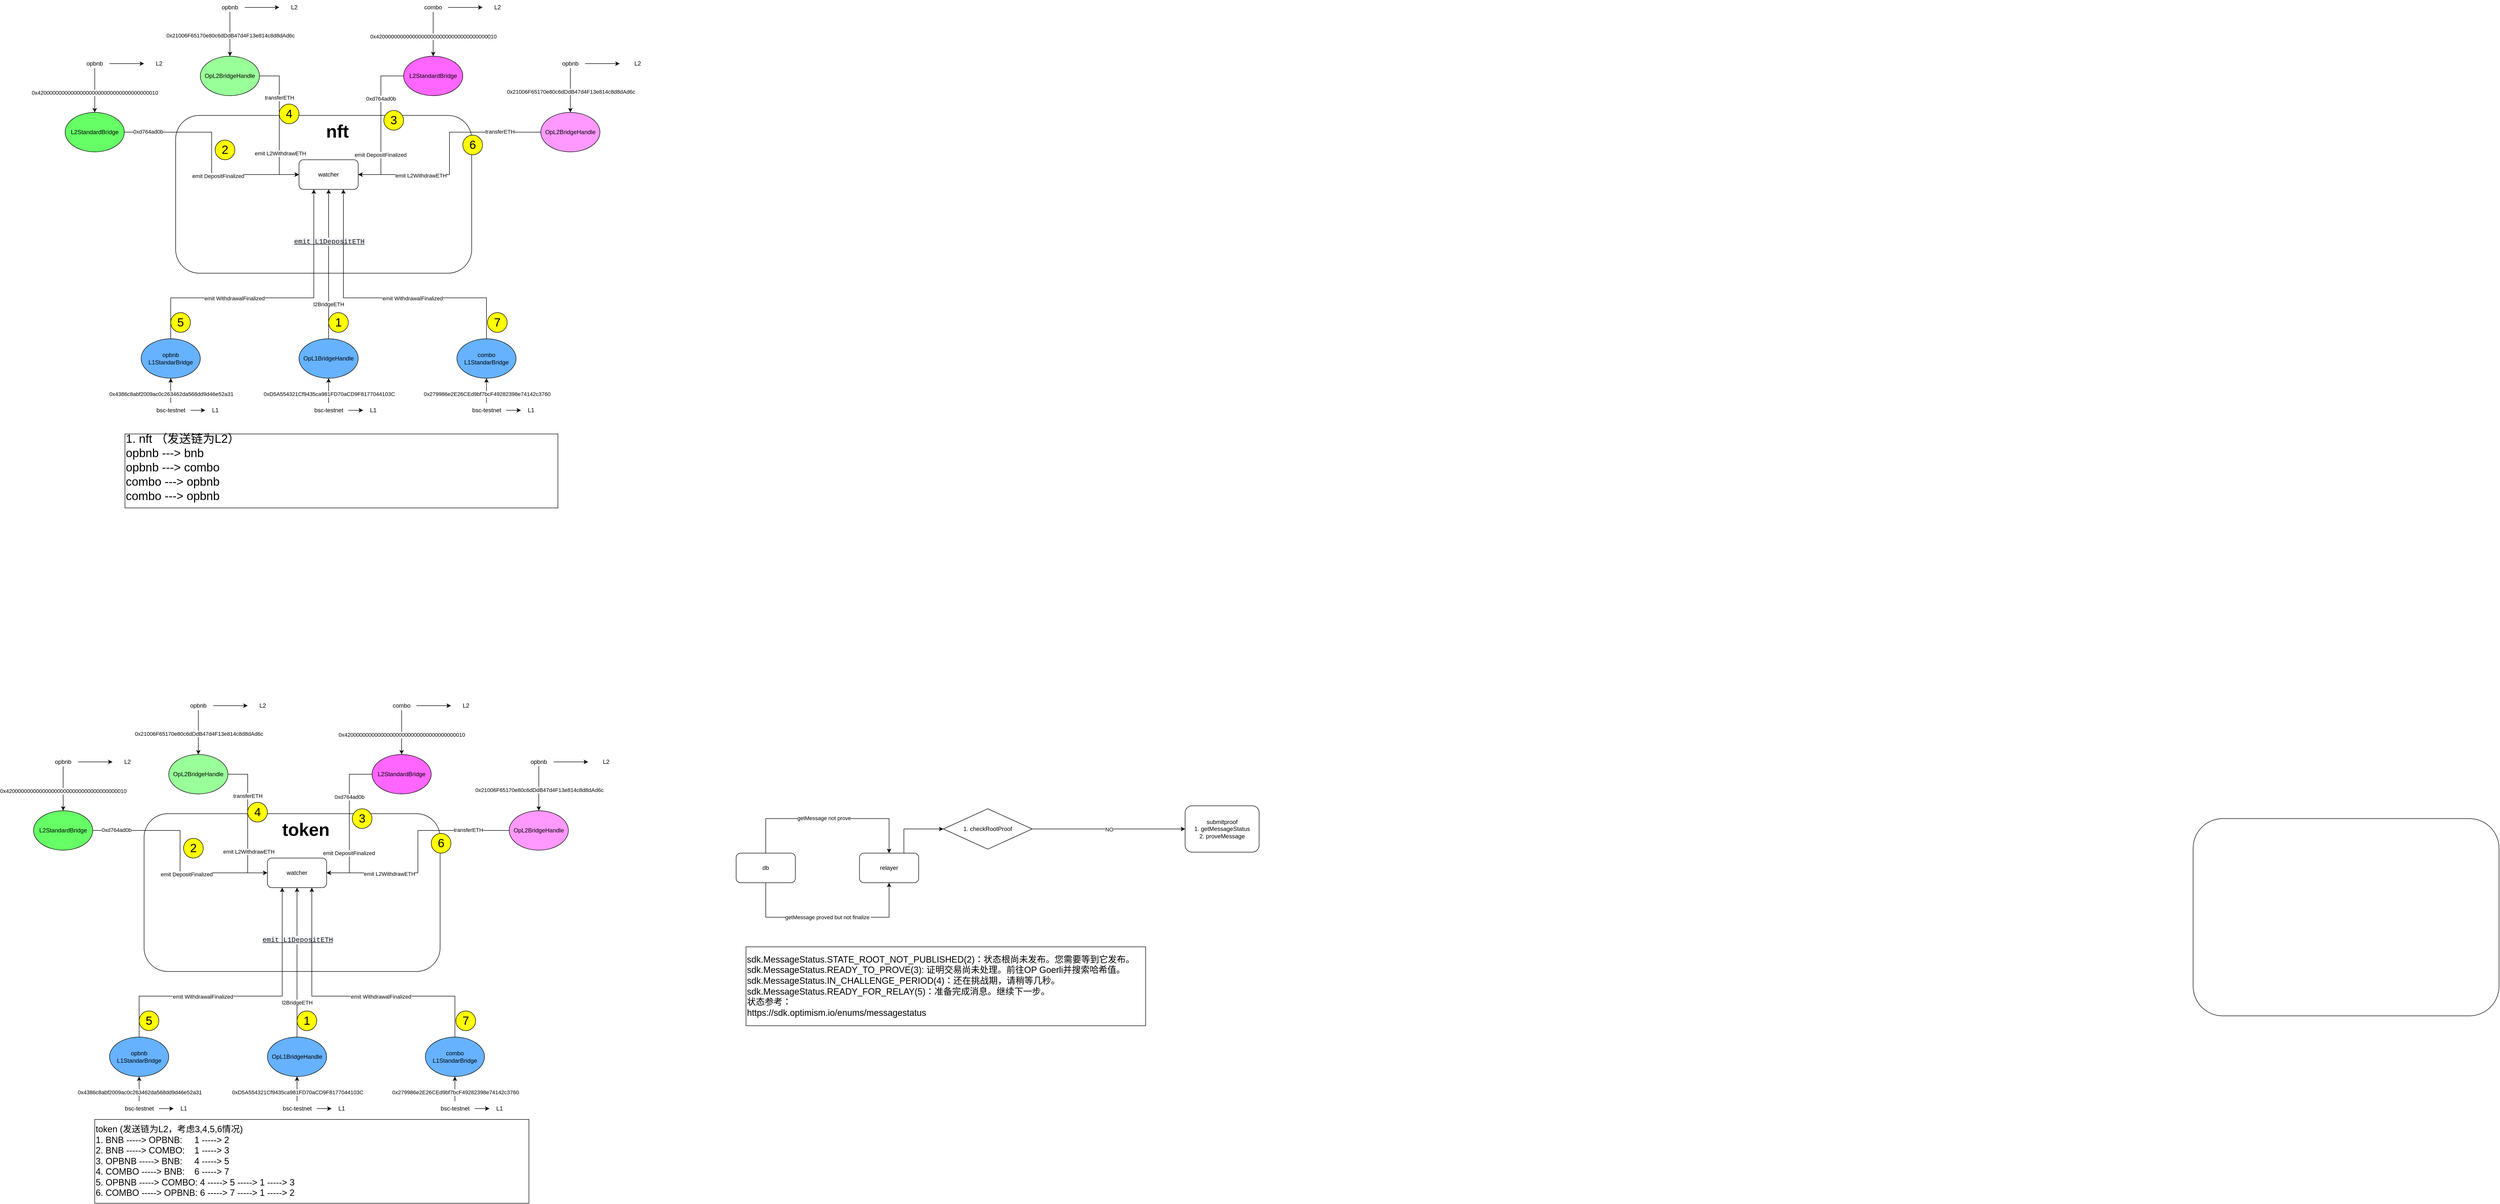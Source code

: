 <mxfile version="21.6.5" type="github">
  <diagram name="第 1 页" id="f3eELwjGRMlKZKbWPv26">
    <mxGraphModel dx="2646" dy="3292" grid="1" gridSize="10" guides="1" tooltips="1" connect="1" arrows="1" fold="1" page="1" pageScale="1" pageWidth="827" pageHeight="1169" math="0" shadow="0">
      <root>
        <mxCell id="0" />
        <mxCell id="1" parent="0" />
        <mxCell id="pk-ojsBTlAtSfRIy_kHM-14" value="" style="rounded=1;whiteSpace=wrap;html=1;" parent="1" vertex="1">
          <mxGeometry x="90" y="160" width="600" height="320" as="geometry" />
        </mxCell>
        <mxCell id="OqEn6Bp5OOVwul3_3c2a-1" value="" style="rounded=1;whiteSpace=wrap;html=1;" parent="1" vertex="1">
          <mxGeometry x="4243" y="170" width="620" height="400" as="geometry" />
        </mxCell>
        <mxCell id="OqEn6Bp5OOVwul3_3c2a-2" value="&lt;b&gt;&lt;font style=&quot;font-size: 36px;&quot;&gt;token&lt;/font&gt;&lt;/b&gt;" style="text;strokeColor=none;align=center;fillColor=none;html=1;verticalAlign=middle;whiteSpace=wrap;rounded=0;" parent="1" vertex="1">
          <mxGeometry x="350" y="177" width="136" height="30" as="geometry" />
        </mxCell>
        <mxCell id="zGB-KyBMR6gN5TqXfp-W-48" style="edgeStyle=orthogonalEdgeStyle;rounded=0;orthogonalLoop=1;jettySize=auto;html=1;exitX=1;exitY=0.5;exitDx=0;exitDy=0;entryX=0;entryY=0.5;entryDx=0;entryDy=0;" parent="1" source="zGB-KyBMR6gN5TqXfp-W-41" target="OqEn6Bp5OOVwul3_3c2a-4" edge="1">
          <mxGeometry relative="1" as="geometry" />
        </mxCell>
        <mxCell id="zGB-KyBMR6gN5TqXfp-W-49" value="0xd764ad0b" style="edgeLabel;html=1;align=center;verticalAlign=middle;resizable=0;points=[];" parent="zGB-KyBMR6gN5TqXfp-W-48" vertex="1" connectable="0">
          <mxGeometry x="-0.783" y="1" relative="1" as="geometry">
            <mxPoint as="offset" />
          </mxGeometry>
        </mxCell>
        <mxCell id="zGB-KyBMR6gN5TqXfp-W-50" value="emit DepositFinalized" style="edgeLabel;html=1;align=center;verticalAlign=middle;resizable=0;points=[];" parent="zGB-KyBMR6gN5TqXfp-W-48" vertex="1" connectable="0">
          <mxGeometry x="0.254" y="-3" relative="1" as="geometry">
            <mxPoint as="offset" />
          </mxGeometry>
        </mxCell>
        <mxCell id="OqEn6Bp5OOVwul3_3c2a-4" value="watcher" style="rounded=1;whiteSpace=wrap;html=1;" parent="1" vertex="1">
          <mxGeometry x="340" y="250" width="120" height="60" as="geometry" />
        </mxCell>
        <mxCell id="OqEn6Bp5OOVwul3_3c2a-11" style="edgeStyle=orthogonalEdgeStyle;rounded=0;orthogonalLoop=1;jettySize=auto;html=1;entryX=0;entryY=0.5;entryDx=0;entryDy=0;" parent="1" source="OqEn6Bp5OOVwul3_3c2a-5" target="OqEn6Bp5OOVwul3_3c2a-4" edge="1">
          <mxGeometry relative="1" as="geometry" />
        </mxCell>
        <mxCell id="OqEn6Bp5OOVwul3_3c2a-12" value="transferETH" style="edgeLabel;html=1;align=center;verticalAlign=middle;resizable=0;points=[];" parent="OqEn6Bp5OOVwul3_3c2a-11" vertex="1" connectable="0">
          <mxGeometry x="-0.402" relative="1" as="geometry">
            <mxPoint as="offset" />
          </mxGeometry>
        </mxCell>
        <mxCell id="OqEn6Bp5OOVwul3_3c2a-13" value="emit L2WithdrawETH" style="edgeLabel;html=1;align=center;verticalAlign=middle;resizable=0;points=[];" parent="OqEn6Bp5OOVwul3_3c2a-11" vertex="1" connectable="0">
          <mxGeometry x="0.402" y="2" relative="1" as="geometry">
            <mxPoint as="offset" />
          </mxGeometry>
        </mxCell>
        <mxCell id="OqEn6Bp5OOVwul3_3c2a-5" value="OpL2BridgeHandle" style="ellipse;whiteSpace=wrap;html=1;fillColor=#99FF99;" parent="1" vertex="1">
          <mxGeometry x="140" y="40" width="120" height="80" as="geometry" />
        </mxCell>
        <mxCell id="OqEn6Bp5OOVwul3_3c2a-6" value="" style="endArrow=classic;html=1;rounded=0;entryX=0.5;entryY=0;entryDx=0;entryDy=0;" parent="1" target="OqEn6Bp5OOVwul3_3c2a-5" edge="1">
          <mxGeometry width="50" height="50" relative="1" as="geometry">
            <mxPoint x="200" y="-50" as="sourcePoint" />
            <mxPoint x="220" y="-30" as="targetPoint" />
          </mxGeometry>
        </mxCell>
        <mxCell id="OqEn6Bp5OOVwul3_3c2a-8" value="0x21006F65170e80c6dDdB47d4F13e814c8d8dAd6c" style="edgeLabel;html=1;align=center;verticalAlign=middle;resizable=0;points=[];" parent="OqEn6Bp5OOVwul3_3c2a-6" vertex="1" connectable="0">
          <mxGeometry x="0.067" y="1" relative="1" as="geometry">
            <mxPoint as="offset" />
          </mxGeometry>
        </mxCell>
        <mxCell id="OqEn6Bp5OOVwul3_3c2a-14" style="edgeStyle=orthogonalEdgeStyle;rounded=0;orthogonalLoop=1;jettySize=auto;html=1;" parent="1" source="OqEn6Bp5OOVwul3_3c2a-7" edge="1">
          <mxGeometry relative="1" as="geometry">
            <mxPoint x="300" y="-59" as="targetPoint" />
          </mxGeometry>
        </mxCell>
        <mxCell id="OqEn6Bp5OOVwul3_3c2a-7" value="opbnb" style="text;strokeColor=none;align=center;fillColor=none;html=1;verticalAlign=middle;whiteSpace=wrap;rounded=0;" parent="1" vertex="1">
          <mxGeometry x="170" y="-74" width="60" height="30" as="geometry" />
        </mxCell>
        <mxCell id="OqEn6Bp5OOVwul3_3c2a-15" value="L2" style="text;html=1;align=center;verticalAlign=middle;resizable=0;points=[];autosize=1;strokeColor=none;fillColor=none;" parent="1" vertex="1">
          <mxGeometry x="310" y="-74" width="40" height="30" as="geometry" />
        </mxCell>
        <mxCell id="zGB-KyBMR6gN5TqXfp-W-7" value="L1" style="text;html=1;align=center;verticalAlign=middle;resizable=0;points=[];autosize=1;strokeColor=none;fillColor=none;" parent="1" vertex="1">
          <mxGeometry x="470" y="743" width="40" height="30" as="geometry" />
        </mxCell>
        <mxCell id="zGB-KyBMR6gN5TqXfp-W-18" style="edgeStyle=orthogonalEdgeStyle;rounded=0;orthogonalLoop=1;jettySize=auto;html=1;" parent="1" source="zGB-KyBMR6gN5TqXfp-W-10" target="OqEn6Bp5OOVwul3_3c2a-4" edge="1">
          <mxGeometry relative="1" as="geometry">
            <mxPoint x="400" y="513" as="targetPoint" />
          </mxGeometry>
        </mxCell>
        <mxCell id="zGB-KyBMR6gN5TqXfp-W-19" value="l2BridgeETH" style="edgeLabel;html=1;align=center;verticalAlign=middle;resizable=0;points=[];" parent="zGB-KyBMR6gN5TqXfp-W-18" vertex="1" connectable="0">
          <mxGeometry x="-0.53" relative="1" as="geometry">
            <mxPoint y="1" as="offset" />
          </mxGeometry>
        </mxCell>
        <mxCell id="zGB-KyBMR6gN5TqXfp-W-20" value="&lt;a style=&quot;box-sizing: border-box; color: rgb(18, 22, 28); background-color: rgba(231, 234, 243, 0.4); font-size: 14px; text-align: left; cursor: pointer; font-family: SFMono-Regular, Menlo, Monaco, Consolas, &amp;quot;Liberation Mono&amp;quot;, &amp;quot;Courier New&amp;quot;, monospace !important;&quot; data-target=&quot;#demo1&quot; data-toggle=&quot;collapse&quot; class=&quot;accordion-toggle text-monospace&quot;&gt;emit L1DepositETH&lt;/a&gt;" style="edgeLabel;html=1;align=center;verticalAlign=middle;resizable=0;points=[];" parent="zGB-KyBMR6gN5TqXfp-W-18" vertex="1" connectable="0">
          <mxGeometry x="0.3" y="-1" relative="1" as="geometry">
            <mxPoint as="offset" />
          </mxGeometry>
        </mxCell>
        <mxCell id="zGB-KyBMR6gN5TqXfp-W-10" value="OpL1BridgeHandle" style="ellipse;whiteSpace=wrap;html=1;fillColor=#66B2FF;" parent="1" vertex="1">
          <mxGeometry x="340" y="613" width="120" height="80" as="geometry" />
        </mxCell>
        <mxCell id="zGB-KyBMR6gN5TqXfp-W-15" style="edgeStyle=orthogonalEdgeStyle;rounded=0;orthogonalLoop=1;jettySize=auto;html=1;" parent="1" source="zGB-KyBMR6gN5TqXfp-W-14" target="zGB-KyBMR6gN5TqXfp-W-10" edge="1">
          <mxGeometry relative="1" as="geometry" />
        </mxCell>
        <mxCell id="zGB-KyBMR6gN5TqXfp-W-17" value="0xD5A554321Cf9435ca981FD70aCD9F8177044103C" style="edgeLabel;html=1;align=center;verticalAlign=middle;resizable=0;points=[];" parent="zGB-KyBMR6gN5TqXfp-W-15" vertex="1" connectable="0">
          <mxGeometry x="-0.22" y="-1" relative="1" as="geometry">
            <mxPoint y="1" as="offset" />
          </mxGeometry>
        </mxCell>
        <mxCell id="zGB-KyBMR6gN5TqXfp-W-16" style="edgeStyle=orthogonalEdgeStyle;rounded=0;orthogonalLoop=1;jettySize=auto;html=1;" parent="1" source="zGB-KyBMR6gN5TqXfp-W-14" target="zGB-KyBMR6gN5TqXfp-W-7" edge="1">
          <mxGeometry relative="1" as="geometry" />
        </mxCell>
        <mxCell id="zGB-KyBMR6gN5TqXfp-W-14" value="bsc-testnet" style="text;html=1;align=center;verticalAlign=middle;resizable=0;points=[];autosize=1;strokeColor=none;fillColor=none;" parent="1" vertex="1">
          <mxGeometry x="360" y="743" width="80" height="30" as="geometry" />
        </mxCell>
        <mxCell id="zGB-KyBMR6gN5TqXfp-W-29" style="edgeStyle=orthogonalEdgeStyle;rounded=0;orthogonalLoop=1;jettySize=auto;html=1;entryX=1;entryY=0.5;entryDx=0;entryDy=0;" parent="1" source="zGB-KyBMR6gN5TqXfp-W-22" target="OqEn6Bp5OOVwul3_3c2a-4" edge="1">
          <mxGeometry relative="1" as="geometry" />
        </mxCell>
        <mxCell id="zGB-KyBMR6gN5TqXfp-W-30" value="0xd764ad0b" style="edgeLabel;html=1;align=center;verticalAlign=middle;resizable=0;points=[];" parent="zGB-KyBMR6gN5TqXfp-W-29" vertex="1" connectable="0">
          <mxGeometry x="-0.37" relative="1" as="geometry">
            <mxPoint as="offset" />
          </mxGeometry>
        </mxCell>
        <mxCell id="zGB-KyBMR6gN5TqXfp-W-31" value="&lt;div style=&quot;background-color: rgb(43, 43, 43); color: rgb(169, 183, 198); font-family: &amp;quot;JetBrains Mono&amp;quot;, monospace; font-size: 9.8pt;&quot;&gt;&lt;br&gt;&lt;/div&gt;" style="edgeLabel;html=1;align=center;verticalAlign=middle;resizable=0;points=[];" parent="zGB-KyBMR6gN5TqXfp-W-29" vertex="1" connectable="0">
          <mxGeometry x="0.397" y="1" relative="1" as="geometry">
            <mxPoint as="offset" />
          </mxGeometry>
        </mxCell>
        <mxCell id="zGB-KyBMR6gN5TqXfp-W-32" value="emit DepositFinalized" style="edgeLabel;html=1;align=center;verticalAlign=middle;resizable=0;points=[];" parent="zGB-KyBMR6gN5TqXfp-W-29" vertex="1" connectable="0">
          <mxGeometry x="0.411" y="-1" relative="1" as="geometry">
            <mxPoint as="offset" />
          </mxGeometry>
        </mxCell>
        <mxCell id="zGB-KyBMR6gN5TqXfp-W-22" value="L2StandardBridge" style="ellipse;whiteSpace=wrap;html=1;fillColor=#FF66FF;" parent="1" vertex="1">
          <mxGeometry x="552" y="40" width="120" height="80" as="geometry" />
        </mxCell>
        <mxCell id="zGB-KyBMR6gN5TqXfp-W-23" value="" style="endArrow=classic;html=1;rounded=0;entryX=0.5;entryY=0;entryDx=0;entryDy=0;" parent="1" target="zGB-KyBMR6gN5TqXfp-W-22" edge="1">
          <mxGeometry width="50" height="50" relative="1" as="geometry">
            <mxPoint x="612" y="-50" as="sourcePoint" />
            <mxPoint x="632" y="-30" as="targetPoint" />
          </mxGeometry>
        </mxCell>
        <mxCell id="zGB-KyBMR6gN5TqXfp-W-24" value="&lt;div style=&quot;background-color: rgb(43, 43, 43); font-size: 9.8pt; font-family: &amp;quot;JetBrains Mono&amp;quot;, monospace; color: rgb(169, 183, 198);&quot;&gt;&lt;br&gt;&lt;/div&gt;" style="edgeLabel;html=1;align=center;verticalAlign=middle;resizable=0;points=[];" parent="zGB-KyBMR6gN5TqXfp-W-23" vertex="1" connectable="0">
          <mxGeometry x="0.067" y="1" relative="1" as="geometry">
            <mxPoint as="offset" />
          </mxGeometry>
        </mxCell>
        <mxCell id="zGB-KyBMR6gN5TqXfp-W-28" value="0x4200000000000000000000000000000000000010" style="edgeLabel;html=1;align=center;verticalAlign=middle;resizable=0;points=[];" parent="zGB-KyBMR6gN5TqXfp-W-23" vertex="1" connectable="0">
          <mxGeometry x="-0.156" relative="1" as="geometry">
            <mxPoint y="12" as="offset" />
          </mxGeometry>
        </mxCell>
        <mxCell id="zGB-KyBMR6gN5TqXfp-W-25" style="edgeStyle=orthogonalEdgeStyle;rounded=0;orthogonalLoop=1;jettySize=auto;html=1;" parent="1" source="zGB-KyBMR6gN5TqXfp-W-26" edge="1">
          <mxGeometry relative="1" as="geometry">
            <mxPoint x="712" y="-59" as="targetPoint" />
          </mxGeometry>
        </mxCell>
        <mxCell id="zGB-KyBMR6gN5TqXfp-W-26" value="combo" style="text;strokeColor=none;align=center;fillColor=none;html=1;verticalAlign=middle;whiteSpace=wrap;rounded=0;" parent="1" vertex="1">
          <mxGeometry x="582" y="-74" width="60" height="30" as="geometry" />
        </mxCell>
        <mxCell id="zGB-KyBMR6gN5TqXfp-W-27" value="L2" style="text;html=1;align=center;verticalAlign=middle;resizable=0;points=[];autosize=1;strokeColor=none;fillColor=none;" parent="1" vertex="1">
          <mxGeometry x="722" y="-74" width="40" height="30" as="geometry" />
        </mxCell>
        <mxCell id="zGB-KyBMR6gN5TqXfp-W-41" value="L2StandardBridge" style="ellipse;whiteSpace=wrap;html=1;fillColor=#66FF66;" parent="1" vertex="1">
          <mxGeometry x="-134" y="154" width="120" height="80" as="geometry" />
        </mxCell>
        <mxCell id="zGB-KyBMR6gN5TqXfp-W-42" value="" style="endArrow=classic;html=1;rounded=0;entryX=0.5;entryY=0;entryDx=0;entryDy=0;" parent="1" target="zGB-KyBMR6gN5TqXfp-W-41" edge="1">
          <mxGeometry width="50" height="50" relative="1" as="geometry">
            <mxPoint x="-74" y="64" as="sourcePoint" />
            <mxPoint x="-54" y="84" as="targetPoint" />
          </mxGeometry>
        </mxCell>
        <mxCell id="zGB-KyBMR6gN5TqXfp-W-43" value="&lt;div style=&quot;background-color: rgb(43, 43, 43); font-size: 9.8pt; font-family: &amp;quot;JetBrains Mono&amp;quot;, monospace; color: rgb(169, 183, 198);&quot;&gt;&lt;br&gt;&lt;/div&gt;" style="edgeLabel;html=1;align=center;verticalAlign=middle;resizable=0;points=[];" parent="zGB-KyBMR6gN5TqXfp-W-42" vertex="1" connectable="0">
          <mxGeometry x="0.067" y="1" relative="1" as="geometry">
            <mxPoint as="offset" />
          </mxGeometry>
        </mxCell>
        <mxCell id="zGB-KyBMR6gN5TqXfp-W-44" value="0x4200000000000000000000000000000000000010" style="edgeLabel;html=1;align=center;verticalAlign=middle;resizable=0;points=[];" parent="zGB-KyBMR6gN5TqXfp-W-42" vertex="1" connectable="0">
          <mxGeometry x="-0.156" relative="1" as="geometry">
            <mxPoint y="12" as="offset" />
          </mxGeometry>
        </mxCell>
        <mxCell id="zGB-KyBMR6gN5TqXfp-W-45" style="edgeStyle=orthogonalEdgeStyle;rounded=0;orthogonalLoop=1;jettySize=auto;html=1;" parent="1" source="zGB-KyBMR6gN5TqXfp-W-46" edge="1">
          <mxGeometry relative="1" as="geometry">
            <mxPoint x="26" y="55" as="targetPoint" />
          </mxGeometry>
        </mxCell>
        <mxCell id="zGB-KyBMR6gN5TqXfp-W-46" value="opbnb" style="text;strokeColor=none;align=center;fillColor=none;html=1;verticalAlign=middle;whiteSpace=wrap;rounded=0;" parent="1" vertex="1">
          <mxGeometry x="-104" y="40" width="60" height="30" as="geometry" />
        </mxCell>
        <mxCell id="zGB-KyBMR6gN5TqXfp-W-47" value="L2" style="text;html=1;align=center;verticalAlign=middle;resizable=0;points=[];autosize=1;strokeColor=none;fillColor=none;" parent="1" vertex="1">
          <mxGeometry x="36" y="40" width="40" height="30" as="geometry" />
        </mxCell>
        <mxCell id="pk-ojsBTlAtSfRIy_kHM-1" value="L1" style="text;html=1;align=center;verticalAlign=middle;resizable=0;points=[];autosize=1;strokeColor=none;fillColor=none;" parent="1" vertex="1">
          <mxGeometry x="150" y="743" width="40" height="30" as="geometry" />
        </mxCell>
        <mxCell id="pk-ojsBTlAtSfRIy_kHM-15" style="edgeStyle=orthogonalEdgeStyle;rounded=0;orthogonalLoop=1;jettySize=auto;html=1;entryX=0.25;entryY=1;entryDx=0;entryDy=0;" parent="1" source="pk-ojsBTlAtSfRIy_kHM-2" target="OqEn6Bp5OOVwul3_3c2a-4" edge="1">
          <mxGeometry relative="1" as="geometry">
            <Array as="points">
              <mxPoint x="80" y="530" />
              <mxPoint x="370" y="530" />
            </Array>
          </mxGeometry>
        </mxCell>
        <mxCell id="pk-ojsBTlAtSfRIy_kHM-16" value="&lt;div style=&quot;background-color: rgb(43, 43, 43);&quot;&gt;&lt;br&gt;&lt;/div&gt;" style="edgeLabel;html=1;align=center;verticalAlign=middle;resizable=0;points=[];" parent="pk-ojsBTlAtSfRIy_kHM-15" vertex="1" connectable="0">
          <mxGeometry x="-0.366" relative="1" as="geometry">
            <mxPoint as="offset" />
          </mxGeometry>
        </mxCell>
        <mxCell id="pk-ojsBTlAtSfRIy_kHM-17" value="emit WithdrawalFinalized" style="edgeLabel;html=1;align=center;verticalAlign=middle;resizable=0;points=[];" parent="pk-ojsBTlAtSfRIy_kHM-15" vertex="1" connectable="0">
          <mxGeometry x="-0.287" y="-1" relative="1" as="geometry">
            <mxPoint as="offset" />
          </mxGeometry>
        </mxCell>
        <mxCell id="pk-ojsBTlAtSfRIy_kHM-2" value="opbnb&lt;br&gt;L1StandarBridge" style="ellipse;whiteSpace=wrap;html=1;fillColor=#66B2FF;" parent="1" vertex="1">
          <mxGeometry x="20" y="613" width="120" height="80" as="geometry" />
        </mxCell>
        <mxCell id="pk-ojsBTlAtSfRIy_kHM-3" style="edgeStyle=orthogonalEdgeStyle;rounded=0;orthogonalLoop=1;jettySize=auto;html=1;" parent="1" source="pk-ojsBTlAtSfRIy_kHM-6" target="pk-ojsBTlAtSfRIy_kHM-2" edge="1">
          <mxGeometry relative="1" as="geometry" />
        </mxCell>
        <mxCell id="pk-ojsBTlAtSfRIy_kHM-4" value="0x4386c8abf2009ac0c263462da568dd9d46e52a31" style="edgeLabel;html=1;align=center;verticalAlign=middle;resizable=0;points=[];" parent="pk-ojsBTlAtSfRIy_kHM-3" vertex="1" connectable="0">
          <mxGeometry x="-0.22" y="-1" relative="1" as="geometry">
            <mxPoint y="1" as="offset" />
          </mxGeometry>
        </mxCell>
        <mxCell id="pk-ojsBTlAtSfRIy_kHM-5" style="edgeStyle=orthogonalEdgeStyle;rounded=0;orthogonalLoop=1;jettySize=auto;html=1;" parent="1" source="pk-ojsBTlAtSfRIy_kHM-6" target="pk-ojsBTlAtSfRIy_kHM-1" edge="1">
          <mxGeometry relative="1" as="geometry" />
        </mxCell>
        <mxCell id="pk-ojsBTlAtSfRIy_kHM-6" value="bsc-testnet" style="text;html=1;align=center;verticalAlign=middle;resizable=0;points=[];autosize=1;strokeColor=none;fillColor=none;" parent="1" vertex="1">
          <mxGeometry x="40" y="743" width="80" height="30" as="geometry" />
        </mxCell>
        <mxCell id="pk-ojsBTlAtSfRIy_kHM-7" value="L1" style="text;html=1;align=center;verticalAlign=middle;resizable=0;points=[];autosize=1;strokeColor=none;fillColor=none;" parent="1" vertex="1">
          <mxGeometry x="790" y="743" width="40" height="30" as="geometry" />
        </mxCell>
        <mxCell id="pk-ojsBTlAtSfRIy_kHM-18" style="edgeStyle=orthogonalEdgeStyle;rounded=0;orthogonalLoop=1;jettySize=auto;html=1;entryX=0.75;entryY=1;entryDx=0;entryDy=0;" parent="1" source="pk-ojsBTlAtSfRIy_kHM-8" target="OqEn6Bp5OOVwul3_3c2a-4" edge="1">
          <mxGeometry relative="1" as="geometry">
            <Array as="points">
              <mxPoint x="720" y="530" />
              <mxPoint x="430" y="530" />
            </Array>
          </mxGeometry>
        </mxCell>
        <mxCell id="pk-ojsBTlAtSfRIy_kHM-19" value="emit WithdrawalFinalized" style="edgeLabel;html=1;align=center;verticalAlign=middle;resizable=0;points=[];" parent="pk-ojsBTlAtSfRIy_kHM-18" vertex="1" connectable="0">
          <mxGeometry x="-0.213" y="1" relative="1" as="geometry">
            <mxPoint as="offset" />
          </mxGeometry>
        </mxCell>
        <mxCell id="pk-ojsBTlAtSfRIy_kHM-8" value="combo&lt;br&gt;L1StandarBridge" style="ellipse;whiteSpace=wrap;html=1;fillColor=#66B2FF;" parent="1" vertex="1">
          <mxGeometry x="660" y="613" width="120" height="80" as="geometry" />
        </mxCell>
        <mxCell id="pk-ojsBTlAtSfRIy_kHM-9" style="edgeStyle=orthogonalEdgeStyle;rounded=0;orthogonalLoop=1;jettySize=auto;html=1;" parent="1" source="pk-ojsBTlAtSfRIy_kHM-12" target="pk-ojsBTlAtSfRIy_kHM-8" edge="1">
          <mxGeometry relative="1" as="geometry" />
        </mxCell>
        <mxCell id="pk-ojsBTlAtSfRIy_kHM-10" value="0x279986e2E26CEd9bf7bcF49282398e74142c3760" style="edgeLabel;html=1;align=center;verticalAlign=middle;resizable=0;points=[];" parent="pk-ojsBTlAtSfRIy_kHM-9" vertex="1" connectable="0">
          <mxGeometry x="-0.22" y="-1" relative="1" as="geometry">
            <mxPoint y="1" as="offset" />
          </mxGeometry>
        </mxCell>
        <mxCell id="pk-ojsBTlAtSfRIy_kHM-11" style="edgeStyle=orthogonalEdgeStyle;rounded=0;orthogonalLoop=1;jettySize=auto;html=1;" parent="1" source="pk-ojsBTlAtSfRIy_kHM-12" target="pk-ojsBTlAtSfRIy_kHM-7" edge="1">
          <mxGeometry relative="1" as="geometry" />
        </mxCell>
        <mxCell id="pk-ojsBTlAtSfRIy_kHM-12" value="bsc-testnet" style="text;html=1;align=center;verticalAlign=middle;resizable=0;points=[];autosize=1;strokeColor=none;fillColor=none;" parent="1" vertex="1">
          <mxGeometry x="680" y="743" width="80" height="30" as="geometry" />
        </mxCell>
        <mxCell id="pk-ojsBTlAtSfRIy_kHM-30" style="edgeStyle=orthogonalEdgeStyle;rounded=0;orthogonalLoop=1;jettySize=auto;html=1;exitX=0;exitY=0.5;exitDx=0;exitDy=0;entryX=1;entryY=0.5;entryDx=0;entryDy=0;" parent="1" source="pk-ojsBTlAtSfRIy_kHM-21" target="OqEn6Bp5OOVwul3_3c2a-4" edge="1">
          <mxGeometry relative="1" as="geometry" />
        </mxCell>
        <mxCell id="pk-ojsBTlAtSfRIy_kHM-31" value="transferETH" style="edgeLabel;html=1;align=center;verticalAlign=middle;resizable=0;points=[];" parent="pk-ojsBTlAtSfRIy_kHM-30" vertex="1" connectable="0">
          <mxGeometry x="-0.637" y="-1" relative="1" as="geometry">
            <mxPoint as="offset" />
          </mxGeometry>
        </mxCell>
        <mxCell id="pk-ojsBTlAtSfRIy_kHM-33" value="emit L2WithdrawETH" style="edgeLabel;html=1;align=center;verticalAlign=middle;resizable=0;points=[];" parent="pk-ojsBTlAtSfRIy_kHM-30" vertex="1" connectable="0">
          <mxGeometry x="0.442" y="2" relative="1" as="geometry">
            <mxPoint as="offset" />
          </mxGeometry>
        </mxCell>
        <mxCell id="pk-ojsBTlAtSfRIy_kHM-21" value="OpL2BridgeHandle" style="ellipse;whiteSpace=wrap;html=1;fillColor=#FF99FF;" parent="1" vertex="1">
          <mxGeometry x="830" y="154" width="120" height="80" as="geometry" />
        </mxCell>
        <mxCell id="pk-ojsBTlAtSfRIy_kHM-22" value="" style="endArrow=classic;html=1;rounded=0;entryX=0.5;entryY=0;entryDx=0;entryDy=0;" parent="1" target="pk-ojsBTlAtSfRIy_kHM-21" edge="1">
          <mxGeometry width="50" height="50" relative="1" as="geometry">
            <mxPoint x="890" y="64" as="sourcePoint" />
            <mxPoint x="910" y="84" as="targetPoint" />
          </mxGeometry>
        </mxCell>
        <mxCell id="pk-ojsBTlAtSfRIy_kHM-23" value="0x21006F65170e80c6dDdB47d4F13e814c8d8dAd6c" style="edgeLabel;html=1;align=center;verticalAlign=middle;resizable=0;points=[];" parent="pk-ojsBTlAtSfRIy_kHM-22" vertex="1" connectable="0">
          <mxGeometry x="0.067" y="1" relative="1" as="geometry">
            <mxPoint as="offset" />
          </mxGeometry>
        </mxCell>
        <mxCell id="pk-ojsBTlAtSfRIy_kHM-24" style="edgeStyle=orthogonalEdgeStyle;rounded=0;orthogonalLoop=1;jettySize=auto;html=1;" parent="1" source="pk-ojsBTlAtSfRIy_kHM-25" edge="1">
          <mxGeometry relative="1" as="geometry">
            <mxPoint x="990" y="55" as="targetPoint" />
          </mxGeometry>
        </mxCell>
        <mxCell id="pk-ojsBTlAtSfRIy_kHM-25" value="opbnb" style="text;strokeColor=none;align=center;fillColor=none;html=1;verticalAlign=middle;whiteSpace=wrap;rounded=0;" parent="1" vertex="1">
          <mxGeometry x="860" y="40" width="60" height="30" as="geometry" />
        </mxCell>
        <mxCell id="pk-ojsBTlAtSfRIy_kHM-29" value="L2" style="text;html=1;align=center;verticalAlign=middle;resizable=0;points=[];autosize=1;strokeColor=none;fillColor=none;" parent="1" vertex="1">
          <mxGeometry x="1006" y="40" width="40" height="30" as="geometry" />
        </mxCell>
        <mxCell id="pk-ojsBTlAtSfRIy_kHM-34" value="&lt;font style=&quot;font-size: 18px;&quot;&gt;token (发送链为L2，考虑3,4,5,6情况)&lt;br&gt;1. BNB -----&amp;gt; OPBNB:&lt;span style=&quot;white-space: pre;&quot;&gt;&#x9;&lt;/span&gt;1 -----&amp;gt; 2&amp;nbsp;&lt;br&gt;2. BNB -----&amp;gt; COMBO:&lt;span style=&quot;white-space: pre;&quot;&gt;&#x9;&lt;/span&gt;1 -----&amp;gt; 3&lt;br&gt;3. OPBNB -----&amp;gt; BNB:&lt;span style=&quot;white-space: pre;&quot;&gt;&#x9;&lt;/span&gt;4 -----&amp;gt; 5&lt;br&gt;4. COMBO -----&amp;gt; BNB:&lt;span style=&quot;white-space: pre;&quot;&gt;&#x9;&lt;/span&gt;6 -----&amp;gt; 7&lt;br&gt;5. OPBNB -----&amp;gt; COMBO: 4 -----&amp;gt; 5 -----&amp;gt; 1 -----&amp;gt; 3&lt;br&gt;6. COMBO -----&amp;gt; OPBNB: 6 -----&amp;gt; 7 -----&amp;gt; 1 -----&amp;gt; 2&lt;/font&gt;" style="whiteSpace=wrap;html=1;align=left;" parent="1" vertex="1">
          <mxGeometry x="-10" y="780" width="880" height="170" as="geometry" />
        </mxCell>
        <mxCell id="pk-ojsBTlAtSfRIy_kHM-35" value="&lt;font style=&quot;font-size: 24px;&quot;&gt;1&lt;/font&gt;" style="ellipse;whiteSpace=wrap;html=1;aspect=fixed;fillColor=#FFFF00;" parent="1" vertex="1">
          <mxGeometry x="400" y="560" width="40" height="40" as="geometry" />
        </mxCell>
        <mxCell id="pk-ojsBTlAtSfRIy_kHM-36" value="&lt;font style=&quot;font-size: 24px;&quot;&gt;2&lt;/font&gt;" style="ellipse;whiteSpace=wrap;html=1;aspect=fixed;fillColor=#FFFF00;" parent="1" vertex="1">
          <mxGeometry x="170" y="210" width="40" height="40" as="geometry" />
        </mxCell>
        <mxCell id="pk-ojsBTlAtSfRIy_kHM-37" value="&lt;font style=&quot;font-size: 24px;&quot;&gt;3&lt;/font&gt;" style="ellipse;whiteSpace=wrap;html=1;aspect=fixed;fillColor=#FFFF00;" parent="1" vertex="1">
          <mxGeometry x="512" y="150" width="40" height="40" as="geometry" />
        </mxCell>
        <mxCell id="pk-ojsBTlAtSfRIy_kHM-38" value="&lt;span style=&quot;font-size: 24px;&quot;&gt;4&lt;/span&gt;" style="ellipse;whiteSpace=wrap;html=1;aspect=fixed;fillColor=#FFFF00;" parent="1" vertex="1">
          <mxGeometry x="300" y="137" width="40" height="40" as="geometry" />
        </mxCell>
        <mxCell id="pk-ojsBTlAtSfRIy_kHM-39" value="&lt;font style=&quot;font-size: 24px;&quot;&gt;5&lt;/font&gt;" style="ellipse;whiteSpace=wrap;html=1;aspect=fixed;fillColor=#FFFF00;" parent="1" vertex="1">
          <mxGeometry x="80" y="560" width="40" height="40" as="geometry" />
        </mxCell>
        <mxCell id="pk-ojsBTlAtSfRIy_kHM-40" value="&lt;font style=&quot;font-size: 24px;&quot;&gt;6&lt;/font&gt;" style="ellipse;whiteSpace=wrap;html=1;aspect=fixed;fillColor=#FFFF00;" parent="1" vertex="1">
          <mxGeometry x="672" y="200" width="40" height="40" as="geometry" />
        </mxCell>
        <mxCell id="pk-ojsBTlAtSfRIy_kHM-41" value="&lt;font style=&quot;font-size: 24px;&quot;&gt;7&lt;/font&gt;" style="ellipse;whiteSpace=wrap;html=1;aspect=fixed;fillColor=#FFFF00;" parent="1" vertex="1">
          <mxGeometry x="722" y="560" width="40" height="40" as="geometry" />
        </mxCell>
        <mxCell id="pk-ojsBTlAtSfRIy_kHM-42" value="" style="rounded=1;whiteSpace=wrap;html=1;" parent="1" vertex="1">
          <mxGeometry x="154" y="-1256" width="600" height="320" as="geometry" />
        </mxCell>
        <mxCell id="pk-ojsBTlAtSfRIy_kHM-43" value="&lt;span style=&quot;font-size: 36px;&quot;&gt;&lt;b&gt;nft&lt;/b&gt;&lt;/span&gt;" style="text;strokeColor=none;align=center;fillColor=none;html=1;verticalAlign=middle;whiteSpace=wrap;rounded=0;" parent="1" vertex="1">
          <mxGeometry x="414" y="-1239" width="136" height="30" as="geometry" />
        </mxCell>
        <mxCell id="pk-ojsBTlAtSfRIy_kHM-44" style="edgeStyle=orthogonalEdgeStyle;rounded=0;orthogonalLoop=1;jettySize=auto;html=1;exitX=1;exitY=0.5;exitDx=0;exitDy=0;entryX=0;entryY=0.5;entryDx=0;entryDy=0;" parent="1" source="pk-ojsBTlAtSfRIy_kHM-77" target="pk-ojsBTlAtSfRIy_kHM-47" edge="1">
          <mxGeometry relative="1" as="geometry" />
        </mxCell>
        <mxCell id="pk-ojsBTlAtSfRIy_kHM-45" value="0xd764ad0b" style="edgeLabel;html=1;align=center;verticalAlign=middle;resizable=0;points=[];" parent="pk-ojsBTlAtSfRIy_kHM-44" vertex="1" connectable="0">
          <mxGeometry x="-0.783" y="1" relative="1" as="geometry">
            <mxPoint as="offset" />
          </mxGeometry>
        </mxCell>
        <mxCell id="pk-ojsBTlAtSfRIy_kHM-46" value="emit DepositFinalized" style="edgeLabel;html=1;align=center;verticalAlign=middle;resizable=0;points=[];" parent="pk-ojsBTlAtSfRIy_kHM-44" vertex="1" connectable="0">
          <mxGeometry x="0.254" y="-3" relative="1" as="geometry">
            <mxPoint as="offset" />
          </mxGeometry>
        </mxCell>
        <mxCell id="pk-ojsBTlAtSfRIy_kHM-47" value="watcher" style="rounded=1;whiteSpace=wrap;html=1;" parent="1" vertex="1">
          <mxGeometry x="404" y="-1166" width="120" height="60" as="geometry" />
        </mxCell>
        <mxCell id="pk-ojsBTlAtSfRIy_kHM-48" style="edgeStyle=orthogonalEdgeStyle;rounded=0;orthogonalLoop=1;jettySize=auto;html=1;entryX=0;entryY=0.5;entryDx=0;entryDy=0;" parent="1" source="pk-ojsBTlAtSfRIy_kHM-51" target="pk-ojsBTlAtSfRIy_kHM-47" edge="1">
          <mxGeometry relative="1" as="geometry" />
        </mxCell>
        <mxCell id="pk-ojsBTlAtSfRIy_kHM-49" value="transferETH" style="edgeLabel;html=1;align=center;verticalAlign=middle;resizable=0;points=[];" parent="pk-ojsBTlAtSfRIy_kHM-48" vertex="1" connectable="0">
          <mxGeometry x="-0.402" relative="1" as="geometry">
            <mxPoint as="offset" />
          </mxGeometry>
        </mxCell>
        <mxCell id="pk-ojsBTlAtSfRIy_kHM-50" value="emit L2WithdrawETH" style="edgeLabel;html=1;align=center;verticalAlign=middle;resizable=0;points=[];" parent="pk-ojsBTlAtSfRIy_kHM-48" vertex="1" connectable="0">
          <mxGeometry x="0.402" y="2" relative="1" as="geometry">
            <mxPoint as="offset" />
          </mxGeometry>
        </mxCell>
        <mxCell id="pk-ojsBTlAtSfRIy_kHM-51" value="OpL2BridgeHandle" style="ellipse;whiteSpace=wrap;html=1;fillColor=#99FF99;" parent="1" vertex="1">
          <mxGeometry x="204" y="-1376" width="120" height="80" as="geometry" />
        </mxCell>
        <mxCell id="pk-ojsBTlAtSfRIy_kHM-52" value="" style="endArrow=classic;html=1;rounded=0;entryX=0.5;entryY=0;entryDx=0;entryDy=0;" parent="1" target="pk-ojsBTlAtSfRIy_kHM-51" edge="1">
          <mxGeometry width="50" height="50" relative="1" as="geometry">
            <mxPoint x="264" y="-1466" as="sourcePoint" />
            <mxPoint x="284" y="-1446" as="targetPoint" />
          </mxGeometry>
        </mxCell>
        <mxCell id="pk-ojsBTlAtSfRIy_kHM-53" value="0x21006F65170e80c6dDdB47d4F13e814c8d8dAd6c" style="edgeLabel;html=1;align=center;verticalAlign=middle;resizable=0;points=[];" parent="pk-ojsBTlAtSfRIy_kHM-52" vertex="1" connectable="0">
          <mxGeometry x="0.067" y="1" relative="1" as="geometry">
            <mxPoint as="offset" />
          </mxGeometry>
        </mxCell>
        <mxCell id="pk-ojsBTlAtSfRIy_kHM-54" style="edgeStyle=orthogonalEdgeStyle;rounded=0;orthogonalLoop=1;jettySize=auto;html=1;" parent="1" source="pk-ojsBTlAtSfRIy_kHM-55" edge="1">
          <mxGeometry relative="1" as="geometry">
            <mxPoint x="364" y="-1475" as="targetPoint" />
          </mxGeometry>
        </mxCell>
        <mxCell id="pk-ojsBTlAtSfRIy_kHM-55" value="opbnb" style="text;strokeColor=none;align=center;fillColor=none;html=1;verticalAlign=middle;whiteSpace=wrap;rounded=0;" parent="1" vertex="1">
          <mxGeometry x="234" y="-1490" width="60" height="30" as="geometry" />
        </mxCell>
        <mxCell id="pk-ojsBTlAtSfRIy_kHM-56" value="L2" style="text;html=1;align=center;verticalAlign=middle;resizable=0;points=[];autosize=1;strokeColor=none;fillColor=none;" parent="1" vertex="1">
          <mxGeometry x="374" y="-1490" width="40" height="30" as="geometry" />
        </mxCell>
        <mxCell id="pk-ojsBTlAtSfRIy_kHM-57" value="L1" style="text;html=1;align=center;verticalAlign=middle;resizable=0;points=[];autosize=1;strokeColor=none;fillColor=none;" parent="1" vertex="1">
          <mxGeometry x="534" y="-673" width="40" height="30" as="geometry" />
        </mxCell>
        <mxCell id="pk-ojsBTlAtSfRIy_kHM-58" style="edgeStyle=orthogonalEdgeStyle;rounded=0;orthogonalLoop=1;jettySize=auto;html=1;" parent="1" source="pk-ojsBTlAtSfRIy_kHM-61" target="pk-ojsBTlAtSfRIy_kHM-47" edge="1">
          <mxGeometry relative="1" as="geometry">
            <mxPoint x="464" y="-903" as="targetPoint" />
          </mxGeometry>
        </mxCell>
        <mxCell id="pk-ojsBTlAtSfRIy_kHM-59" value="l2BridgeETH" style="edgeLabel;html=1;align=center;verticalAlign=middle;resizable=0;points=[];" parent="pk-ojsBTlAtSfRIy_kHM-58" vertex="1" connectable="0">
          <mxGeometry x="-0.53" relative="1" as="geometry">
            <mxPoint y="1" as="offset" />
          </mxGeometry>
        </mxCell>
        <mxCell id="pk-ojsBTlAtSfRIy_kHM-60" value="&lt;a style=&quot;box-sizing: border-box; color: rgb(18, 22, 28); background-color: rgba(231, 234, 243, 0.4); font-size: 14px; text-align: left; cursor: pointer; font-family: SFMono-Regular, Menlo, Monaco, Consolas, &amp;quot;Liberation Mono&amp;quot;, &amp;quot;Courier New&amp;quot;, monospace !important;&quot; data-target=&quot;#demo1&quot; data-toggle=&quot;collapse&quot; class=&quot;accordion-toggle text-monospace&quot;&gt;emit L1DepositETH&lt;/a&gt;" style="edgeLabel;html=1;align=center;verticalAlign=middle;resizable=0;points=[];" parent="pk-ojsBTlAtSfRIy_kHM-58" vertex="1" connectable="0">
          <mxGeometry x="0.3" y="-1" relative="1" as="geometry">
            <mxPoint as="offset" />
          </mxGeometry>
        </mxCell>
        <mxCell id="pk-ojsBTlAtSfRIy_kHM-61" value="OpL1BridgeHandle" style="ellipse;whiteSpace=wrap;html=1;fillColor=#66B2FF;" parent="1" vertex="1">
          <mxGeometry x="404" y="-803" width="120" height="80" as="geometry" />
        </mxCell>
        <mxCell id="pk-ojsBTlAtSfRIy_kHM-62" style="edgeStyle=orthogonalEdgeStyle;rounded=0;orthogonalLoop=1;jettySize=auto;html=1;" parent="1" source="pk-ojsBTlAtSfRIy_kHM-65" target="pk-ojsBTlAtSfRIy_kHM-61" edge="1">
          <mxGeometry relative="1" as="geometry" />
        </mxCell>
        <mxCell id="pk-ojsBTlAtSfRIy_kHM-63" value="0xD5A554321Cf9435ca981FD70aCD9F8177044103C" style="edgeLabel;html=1;align=center;verticalAlign=middle;resizable=0;points=[];" parent="pk-ojsBTlAtSfRIy_kHM-62" vertex="1" connectable="0">
          <mxGeometry x="-0.22" y="-1" relative="1" as="geometry">
            <mxPoint y="1" as="offset" />
          </mxGeometry>
        </mxCell>
        <mxCell id="pk-ojsBTlAtSfRIy_kHM-64" style="edgeStyle=orthogonalEdgeStyle;rounded=0;orthogonalLoop=1;jettySize=auto;html=1;" parent="1" source="pk-ojsBTlAtSfRIy_kHM-65" target="pk-ojsBTlAtSfRIy_kHM-57" edge="1">
          <mxGeometry relative="1" as="geometry" />
        </mxCell>
        <mxCell id="pk-ojsBTlAtSfRIy_kHM-65" value="bsc-testnet" style="text;html=1;align=center;verticalAlign=middle;resizable=0;points=[];autosize=1;strokeColor=none;fillColor=none;" parent="1" vertex="1">
          <mxGeometry x="424" y="-673" width="80" height="30" as="geometry" />
        </mxCell>
        <mxCell id="pk-ojsBTlAtSfRIy_kHM-66" style="edgeStyle=orthogonalEdgeStyle;rounded=0;orthogonalLoop=1;jettySize=auto;html=1;entryX=1;entryY=0.5;entryDx=0;entryDy=0;" parent="1" source="pk-ojsBTlAtSfRIy_kHM-70" target="pk-ojsBTlAtSfRIy_kHM-47" edge="1">
          <mxGeometry relative="1" as="geometry" />
        </mxCell>
        <mxCell id="pk-ojsBTlAtSfRIy_kHM-67" value="0xd764ad0b" style="edgeLabel;html=1;align=center;verticalAlign=middle;resizable=0;points=[];" parent="pk-ojsBTlAtSfRIy_kHM-66" vertex="1" connectable="0">
          <mxGeometry x="-0.37" relative="1" as="geometry">
            <mxPoint as="offset" />
          </mxGeometry>
        </mxCell>
        <mxCell id="pk-ojsBTlAtSfRIy_kHM-68" value="&lt;div style=&quot;background-color: rgb(43, 43, 43); color: rgb(169, 183, 198); font-family: &amp;quot;JetBrains Mono&amp;quot;, monospace; font-size: 9.8pt;&quot;&gt;&lt;br&gt;&lt;/div&gt;" style="edgeLabel;html=1;align=center;verticalAlign=middle;resizable=0;points=[];" parent="pk-ojsBTlAtSfRIy_kHM-66" vertex="1" connectable="0">
          <mxGeometry x="0.397" y="1" relative="1" as="geometry">
            <mxPoint as="offset" />
          </mxGeometry>
        </mxCell>
        <mxCell id="pk-ojsBTlAtSfRIy_kHM-69" value="emit DepositFinalized" style="edgeLabel;html=1;align=center;verticalAlign=middle;resizable=0;points=[];" parent="pk-ojsBTlAtSfRIy_kHM-66" vertex="1" connectable="0">
          <mxGeometry x="0.411" y="-1" relative="1" as="geometry">
            <mxPoint as="offset" />
          </mxGeometry>
        </mxCell>
        <mxCell id="pk-ojsBTlAtSfRIy_kHM-70" value="L2StandardBridge" style="ellipse;whiteSpace=wrap;html=1;fillColor=#FF66FF;" parent="1" vertex="1">
          <mxGeometry x="616" y="-1376" width="120" height="80" as="geometry" />
        </mxCell>
        <mxCell id="pk-ojsBTlAtSfRIy_kHM-71" value="" style="endArrow=classic;html=1;rounded=0;entryX=0.5;entryY=0;entryDx=0;entryDy=0;" parent="1" target="pk-ojsBTlAtSfRIy_kHM-70" edge="1">
          <mxGeometry width="50" height="50" relative="1" as="geometry">
            <mxPoint x="676" y="-1466" as="sourcePoint" />
            <mxPoint x="696" y="-1446" as="targetPoint" />
          </mxGeometry>
        </mxCell>
        <mxCell id="pk-ojsBTlAtSfRIy_kHM-72" value="&lt;div style=&quot;background-color: rgb(43, 43, 43); font-size: 9.8pt; font-family: &amp;quot;JetBrains Mono&amp;quot;, monospace; color: rgb(169, 183, 198);&quot;&gt;&lt;br&gt;&lt;/div&gt;" style="edgeLabel;html=1;align=center;verticalAlign=middle;resizable=0;points=[];" parent="pk-ojsBTlAtSfRIy_kHM-71" vertex="1" connectable="0">
          <mxGeometry x="0.067" y="1" relative="1" as="geometry">
            <mxPoint as="offset" />
          </mxGeometry>
        </mxCell>
        <mxCell id="pk-ojsBTlAtSfRIy_kHM-73" value="0x4200000000000000000000000000000000000010" style="edgeLabel;html=1;align=center;verticalAlign=middle;resizable=0;points=[];" parent="pk-ojsBTlAtSfRIy_kHM-71" vertex="1" connectable="0">
          <mxGeometry x="-0.156" relative="1" as="geometry">
            <mxPoint y="12" as="offset" />
          </mxGeometry>
        </mxCell>
        <mxCell id="pk-ojsBTlAtSfRIy_kHM-74" style="edgeStyle=orthogonalEdgeStyle;rounded=0;orthogonalLoop=1;jettySize=auto;html=1;" parent="1" source="pk-ojsBTlAtSfRIy_kHM-75" edge="1">
          <mxGeometry relative="1" as="geometry">
            <mxPoint x="776" y="-1475" as="targetPoint" />
          </mxGeometry>
        </mxCell>
        <mxCell id="pk-ojsBTlAtSfRIy_kHM-75" value="combo" style="text;strokeColor=none;align=center;fillColor=none;html=1;verticalAlign=middle;whiteSpace=wrap;rounded=0;" parent="1" vertex="1">
          <mxGeometry x="646" y="-1490" width="60" height="30" as="geometry" />
        </mxCell>
        <mxCell id="pk-ojsBTlAtSfRIy_kHM-76" value="L2" style="text;html=1;align=center;verticalAlign=middle;resizable=0;points=[];autosize=1;strokeColor=none;fillColor=none;" parent="1" vertex="1">
          <mxGeometry x="786" y="-1490" width="40" height="30" as="geometry" />
        </mxCell>
        <mxCell id="pk-ojsBTlAtSfRIy_kHM-77" value="L2StandardBridge" style="ellipse;whiteSpace=wrap;html=1;fillColor=#66FF66;" parent="1" vertex="1">
          <mxGeometry x="-70" y="-1262" width="120" height="80" as="geometry" />
        </mxCell>
        <mxCell id="pk-ojsBTlAtSfRIy_kHM-78" value="" style="endArrow=classic;html=1;rounded=0;entryX=0.5;entryY=0;entryDx=0;entryDy=0;" parent="1" target="pk-ojsBTlAtSfRIy_kHM-77" edge="1">
          <mxGeometry width="50" height="50" relative="1" as="geometry">
            <mxPoint x="-10" y="-1352" as="sourcePoint" />
            <mxPoint x="10" y="-1332" as="targetPoint" />
          </mxGeometry>
        </mxCell>
        <mxCell id="pk-ojsBTlAtSfRIy_kHM-79" value="&lt;div style=&quot;background-color: rgb(43, 43, 43); font-size: 9.8pt; font-family: &amp;quot;JetBrains Mono&amp;quot;, monospace; color: rgb(169, 183, 198);&quot;&gt;&lt;br&gt;&lt;/div&gt;" style="edgeLabel;html=1;align=center;verticalAlign=middle;resizable=0;points=[];" parent="pk-ojsBTlAtSfRIy_kHM-78" vertex="1" connectable="0">
          <mxGeometry x="0.067" y="1" relative="1" as="geometry">
            <mxPoint as="offset" />
          </mxGeometry>
        </mxCell>
        <mxCell id="pk-ojsBTlAtSfRIy_kHM-80" value="0x4200000000000000000000000000000000000010" style="edgeLabel;html=1;align=center;verticalAlign=middle;resizable=0;points=[];" parent="pk-ojsBTlAtSfRIy_kHM-78" vertex="1" connectable="0">
          <mxGeometry x="-0.156" relative="1" as="geometry">
            <mxPoint y="12" as="offset" />
          </mxGeometry>
        </mxCell>
        <mxCell id="pk-ojsBTlAtSfRIy_kHM-81" style="edgeStyle=orthogonalEdgeStyle;rounded=0;orthogonalLoop=1;jettySize=auto;html=1;" parent="1" source="pk-ojsBTlAtSfRIy_kHM-82" edge="1">
          <mxGeometry relative="1" as="geometry">
            <mxPoint x="90" y="-1361" as="targetPoint" />
          </mxGeometry>
        </mxCell>
        <mxCell id="pk-ojsBTlAtSfRIy_kHM-82" value="opbnb" style="text;strokeColor=none;align=center;fillColor=none;html=1;verticalAlign=middle;whiteSpace=wrap;rounded=0;" parent="1" vertex="1">
          <mxGeometry x="-40" y="-1376" width="60" height="30" as="geometry" />
        </mxCell>
        <mxCell id="pk-ojsBTlAtSfRIy_kHM-83" value="L2" style="text;html=1;align=center;verticalAlign=middle;resizable=0;points=[];autosize=1;strokeColor=none;fillColor=none;" parent="1" vertex="1">
          <mxGeometry x="100" y="-1376" width="40" height="30" as="geometry" />
        </mxCell>
        <mxCell id="pk-ojsBTlAtSfRIy_kHM-84" value="L1" style="text;html=1;align=center;verticalAlign=middle;resizable=0;points=[];autosize=1;strokeColor=none;fillColor=none;" parent="1" vertex="1">
          <mxGeometry x="214" y="-673" width="40" height="30" as="geometry" />
        </mxCell>
        <mxCell id="pk-ojsBTlAtSfRIy_kHM-85" style="edgeStyle=orthogonalEdgeStyle;rounded=0;orthogonalLoop=1;jettySize=auto;html=1;entryX=0.25;entryY=1;entryDx=0;entryDy=0;" parent="1" source="pk-ojsBTlAtSfRIy_kHM-88" target="pk-ojsBTlAtSfRIy_kHM-47" edge="1">
          <mxGeometry relative="1" as="geometry">
            <Array as="points">
              <mxPoint x="144" y="-886" />
              <mxPoint x="434" y="-886" />
            </Array>
          </mxGeometry>
        </mxCell>
        <mxCell id="pk-ojsBTlAtSfRIy_kHM-86" value="&lt;div style=&quot;background-color: rgb(43, 43, 43);&quot;&gt;&lt;br&gt;&lt;/div&gt;" style="edgeLabel;html=1;align=center;verticalAlign=middle;resizable=0;points=[];" parent="pk-ojsBTlAtSfRIy_kHM-85" vertex="1" connectable="0">
          <mxGeometry x="-0.366" relative="1" as="geometry">
            <mxPoint as="offset" />
          </mxGeometry>
        </mxCell>
        <mxCell id="pk-ojsBTlAtSfRIy_kHM-87" value="emit WithdrawalFinalized" style="edgeLabel;html=1;align=center;verticalAlign=middle;resizable=0;points=[];" parent="pk-ojsBTlAtSfRIy_kHM-85" vertex="1" connectable="0">
          <mxGeometry x="-0.287" y="-1" relative="1" as="geometry">
            <mxPoint as="offset" />
          </mxGeometry>
        </mxCell>
        <mxCell id="pk-ojsBTlAtSfRIy_kHM-88" value="opbnb&lt;br&gt;L1StandarBridge" style="ellipse;whiteSpace=wrap;html=1;fillColor=#66B2FF;" parent="1" vertex="1">
          <mxGeometry x="84" y="-803" width="120" height="80" as="geometry" />
        </mxCell>
        <mxCell id="pk-ojsBTlAtSfRIy_kHM-89" style="edgeStyle=orthogonalEdgeStyle;rounded=0;orthogonalLoop=1;jettySize=auto;html=1;" parent="1" source="pk-ojsBTlAtSfRIy_kHM-92" target="pk-ojsBTlAtSfRIy_kHM-88" edge="1">
          <mxGeometry relative="1" as="geometry" />
        </mxCell>
        <mxCell id="pk-ojsBTlAtSfRIy_kHM-90" value="0x4386c8abf2009ac0c263462da568dd9d46e52a31" style="edgeLabel;html=1;align=center;verticalAlign=middle;resizable=0;points=[];" parent="pk-ojsBTlAtSfRIy_kHM-89" vertex="1" connectable="0">
          <mxGeometry x="-0.22" y="-1" relative="1" as="geometry">
            <mxPoint y="1" as="offset" />
          </mxGeometry>
        </mxCell>
        <mxCell id="pk-ojsBTlAtSfRIy_kHM-91" style="edgeStyle=orthogonalEdgeStyle;rounded=0;orthogonalLoop=1;jettySize=auto;html=1;" parent="1" source="pk-ojsBTlAtSfRIy_kHM-92" target="pk-ojsBTlAtSfRIy_kHM-84" edge="1">
          <mxGeometry relative="1" as="geometry" />
        </mxCell>
        <mxCell id="pk-ojsBTlAtSfRIy_kHM-92" value="bsc-testnet" style="text;html=1;align=center;verticalAlign=middle;resizable=0;points=[];autosize=1;strokeColor=none;fillColor=none;" parent="1" vertex="1">
          <mxGeometry x="104" y="-673" width="80" height="30" as="geometry" />
        </mxCell>
        <mxCell id="pk-ojsBTlAtSfRIy_kHM-93" value="L1" style="text;html=1;align=center;verticalAlign=middle;resizable=0;points=[];autosize=1;strokeColor=none;fillColor=none;" parent="1" vertex="1">
          <mxGeometry x="854" y="-673" width="40" height="30" as="geometry" />
        </mxCell>
        <mxCell id="pk-ojsBTlAtSfRIy_kHM-94" style="edgeStyle=orthogonalEdgeStyle;rounded=0;orthogonalLoop=1;jettySize=auto;html=1;entryX=0.75;entryY=1;entryDx=0;entryDy=0;" parent="1" source="pk-ojsBTlAtSfRIy_kHM-96" target="pk-ojsBTlAtSfRIy_kHM-47" edge="1">
          <mxGeometry relative="1" as="geometry">
            <Array as="points">
              <mxPoint x="784" y="-886" />
              <mxPoint x="494" y="-886" />
            </Array>
          </mxGeometry>
        </mxCell>
        <mxCell id="pk-ojsBTlAtSfRIy_kHM-95" value="emit WithdrawalFinalized" style="edgeLabel;html=1;align=center;verticalAlign=middle;resizable=0;points=[];" parent="pk-ojsBTlAtSfRIy_kHM-94" vertex="1" connectable="0">
          <mxGeometry x="-0.213" y="1" relative="1" as="geometry">
            <mxPoint as="offset" />
          </mxGeometry>
        </mxCell>
        <mxCell id="pk-ojsBTlAtSfRIy_kHM-96" value="combo&lt;br&gt;L1StandarBridge" style="ellipse;whiteSpace=wrap;html=1;fillColor=#66B2FF;" parent="1" vertex="1">
          <mxGeometry x="724" y="-803" width="120" height="80" as="geometry" />
        </mxCell>
        <mxCell id="pk-ojsBTlAtSfRIy_kHM-97" style="edgeStyle=orthogonalEdgeStyle;rounded=0;orthogonalLoop=1;jettySize=auto;html=1;" parent="1" source="pk-ojsBTlAtSfRIy_kHM-100" target="pk-ojsBTlAtSfRIy_kHM-96" edge="1">
          <mxGeometry relative="1" as="geometry" />
        </mxCell>
        <mxCell id="pk-ojsBTlAtSfRIy_kHM-98" value="0x279986e2E26CEd9bf7bcF49282398e74142c3760" style="edgeLabel;html=1;align=center;verticalAlign=middle;resizable=0;points=[];" parent="pk-ojsBTlAtSfRIy_kHM-97" vertex="1" connectable="0">
          <mxGeometry x="-0.22" y="-1" relative="1" as="geometry">
            <mxPoint y="1" as="offset" />
          </mxGeometry>
        </mxCell>
        <mxCell id="pk-ojsBTlAtSfRIy_kHM-99" style="edgeStyle=orthogonalEdgeStyle;rounded=0;orthogonalLoop=1;jettySize=auto;html=1;" parent="1" source="pk-ojsBTlAtSfRIy_kHM-100" target="pk-ojsBTlAtSfRIy_kHM-93" edge="1">
          <mxGeometry relative="1" as="geometry" />
        </mxCell>
        <mxCell id="pk-ojsBTlAtSfRIy_kHM-100" value="bsc-testnet" style="text;html=1;align=center;verticalAlign=middle;resizable=0;points=[];autosize=1;strokeColor=none;fillColor=none;" parent="1" vertex="1">
          <mxGeometry x="744" y="-673" width="80" height="30" as="geometry" />
        </mxCell>
        <mxCell id="pk-ojsBTlAtSfRIy_kHM-101" style="edgeStyle=orthogonalEdgeStyle;rounded=0;orthogonalLoop=1;jettySize=auto;html=1;exitX=0;exitY=0.5;exitDx=0;exitDy=0;entryX=1;entryY=0.5;entryDx=0;entryDy=0;" parent="1" source="pk-ojsBTlAtSfRIy_kHM-104" target="pk-ojsBTlAtSfRIy_kHM-47" edge="1">
          <mxGeometry relative="1" as="geometry" />
        </mxCell>
        <mxCell id="pk-ojsBTlAtSfRIy_kHM-102" value="transferETH" style="edgeLabel;html=1;align=center;verticalAlign=middle;resizable=0;points=[];" parent="pk-ojsBTlAtSfRIy_kHM-101" vertex="1" connectable="0">
          <mxGeometry x="-0.637" y="-1" relative="1" as="geometry">
            <mxPoint as="offset" />
          </mxGeometry>
        </mxCell>
        <mxCell id="pk-ojsBTlAtSfRIy_kHM-103" value="emit L2WithdrawETH" style="edgeLabel;html=1;align=center;verticalAlign=middle;resizable=0;points=[];" parent="pk-ojsBTlAtSfRIy_kHM-101" vertex="1" connectable="0">
          <mxGeometry x="0.442" y="2" relative="1" as="geometry">
            <mxPoint as="offset" />
          </mxGeometry>
        </mxCell>
        <mxCell id="pk-ojsBTlAtSfRIy_kHM-104" value="OpL2BridgeHandle" style="ellipse;whiteSpace=wrap;html=1;fillColor=#FF99FF;" parent="1" vertex="1">
          <mxGeometry x="894" y="-1262" width="120" height="80" as="geometry" />
        </mxCell>
        <mxCell id="pk-ojsBTlAtSfRIy_kHM-105" value="" style="endArrow=classic;html=1;rounded=0;entryX=0.5;entryY=0;entryDx=0;entryDy=0;" parent="1" target="pk-ojsBTlAtSfRIy_kHM-104" edge="1">
          <mxGeometry width="50" height="50" relative="1" as="geometry">
            <mxPoint x="954" y="-1352" as="sourcePoint" />
            <mxPoint x="974" y="-1332" as="targetPoint" />
          </mxGeometry>
        </mxCell>
        <mxCell id="pk-ojsBTlAtSfRIy_kHM-106" value="0x21006F65170e80c6dDdB47d4F13e814c8d8dAd6c" style="edgeLabel;html=1;align=center;verticalAlign=middle;resizable=0;points=[];" parent="pk-ojsBTlAtSfRIy_kHM-105" vertex="1" connectable="0">
          <mxGeometry x="0.067" y="1" relative="1" as="geometry">
            <mxPoint as="offset" />
          </mxGeometry>
        </mxCell>
        <mxCell id="pk-ojsBTlAtSfRIy_kHM-107" style="edgeStyle=orthogonalEdgeStyle;rounded=0;orthogonalLoop=1;jettySize=auto;html=1;" parent="1" source="pk-ojsBTlAtSfRIy_kHM-108" edge="1">
          <mxGeometry relative="1" as="geometry">
            <mxPoint x="1054" y="-1361" as="targetPoint" />
          </mxGeometry>
        </mxCell>
        <mxCell id="pk-ojsBTlAtSfRIy_kHM-108" value="opbnb" style="text;strokeColor=none;align=center;fillColor=none;html=1;verticalAlign=middle;whiteSpace=wrap;rounded=0;" parent="1" vertex="1">
          <mxGeometry x="924" y="-1376" width="60" height="30" as="geometry" />
        </mxCell>
        <mxCell id="pk-ojsBTlAtSfRIy_kHM-109" value="L2" style="text;html=1;align=center;verticalAlign=middle;resizable=0;points=[];autosize=1;strokeColor=none;fillColor=none;" parent="1" vertex="1">
          <mxGeometry x="1070" y="-1376" width="40" height="30" as="geometry" />
        </mxCell>
        <mxCell id="pk-ojsBTlAtSfRIy_kHM-111" value="&lt;font style=&quot;font-size: 24px;&quot;&gt;1&lt;/font&gt;" style="ellipse;whiteSpace=wrap;html=1;aspect=fixed;fillColor=#FFFF00;" parent="1" vertex="1">
          <mxGeometry x="464" y="-856" width="40" height="40" as="geometry" />
        </mxCell>
        <mxCell id="pk-ojsBTlAtSfRIy_kHM-112" value="&lt;font style=&quot;font-size: 24px;&quot;&gt;2&lt;/font&gt;" style="ellipse;whiteSpace=wrap;html=1;aspect=fixed;fillColor=#FFFF00;" parent="1" vertex="1">
          <mxGeometry x="234" y="-1206" width="40" height="40" as="geometry" />
        </mxCell>
        <mxCell id="pk-ojsBTlAtSfRIy_kHM-113" value="&lt;font style=&quot;font-size: 24px;&quot;&gt;3&lt;/font&gt;" style="ellipse;whiteSpace=wrap;html=1;aspect=fixed;fillColor=#FFFF00;" parent="1" vertex="1">
          <mxGeometry x="576" y="-1266" width="40" height="40" as="geometry" />
        </mxCell>
        <mxCell id="pk-ojsBTlAtSfRIy_kHM-114" value="&lt;span style=&quot;font-size: 24px;&quot;&gt;4&lt;/span&gt;" style="ellipse;whiteSpace=wrap;html=1;aspect=fixed;fillColor=#FFFF00;" parent="1" vertex="1">
          <mxGeometry x="364" y="-1279" width="40" height="40" as="geometry" />
        </mxCell>
        <mxCell id="pk-ojsBTlAtSfRIy_kHM-115" value="&lt;font style=&quot;font-size: 24px;&quot;&gt;5&lt;/font&gt;" style="ellipse;whiteSpace=wrap;html=1;aspect=fixed;fillColor=#FFFF00;" parent="1" vertex="1">
          <mxGeometry x="144" y="-856" width="40" height="40" as="geometry" />
        </mxCell>
        <mxCell id="pk-ojsBTlAtSfRIy_kHM-116" value="&lt;font style=&quot;font-size: 24px;&quot;&gt;6&lt;/font&gt;" style="ellipse;whiteSpace=wrap;html=1;aspect=fixed;fillColor=#FFFF00;" parent="1" vertex="1">
          <mxGeometry x="736" y="-1216" width="40" height="40" as="geometry" />
        </mxCell>
        <mxCell id="pk-ojsBTlAtSfRIy_kHM-117" value="&lt;font style=&quot;font-size: 24px;&quot;&gt;7&lt;/font&gt;" style="ellipse;whiteSpace=wrap;html=1;aspect=fixed;fillColor=#FFFF00;" parent="1" vertex="1">
          <mxGeometry x="786" y="-856" width="40" height="40" as="geometry" />
        </mxCell>
        <mxCell id="pk-ojsBTlAtSfRIy_kHM-120" value="&lt;font style=&quot;&quot;&gt;&lt;font style=&quot;font-size: 24px;&quot;&gt;1. nft （发送链为L2）&lt;br&gt;opbnb ---&amp;gt; bnb&lt;br&gt;opbnb ---&amp;gt; combo&lt;br&gt;combo ---&amp;gt; opbnb&lt;br&gt;combo ---&amp;gt; opbnb&lt;br&gt;&lt;/font&gt;&lt;br&gt;&lt;/font&gt;" style="whiteSpace=wrap;html=1;align=left;" parent="1" vertex="1">
          <mxGeometry x="51.25" y="-610" width="877.5" height="150" as="geometry" />
        </mxCell>
        <mxCell id="IhaADrxNW3tXN6KrPgqr-13" style="edgeStyle=orthogonalEdgeStyle;rounded=0;orthogonalLoop=1;jettySize=auto;html=1;exitX=0.75;exitY=0;exitDx=0;exitDy=0;entryX=0;entryY=0.5;entryDx=0;entryDy=0;" edge="1" parent="1" source="IhaADrxNW3tXN6KrPgqr-1" target="IhaADrxNW3tXN6KrPgqr-12">
          <mxGeometry relative="1" as="geometry" />
        </mxCell>
        <mxCell id="IhaADrxNW3tXN6KrPgqr-1" value="relayer" style="rounded=1;whiteSpace=wrap;html=1;" vertex="1" parent="1">
          <mxGeometry x="1540" y="240" width="120" height="60" as="geometry" />
        </mxCell>
        <mxCell id="IhaADrxNW3tXN6KrPgqr-7" style="edgeStyle=orthogonalEdgeStyle;rounded=0;orthogonalLoop=1;jettySize=auto;html=1;entryX=0.5;entryY=0;entryDx=0;entryDy=0;exitX=0.5;exitY=0;exitDx=0;exitDy=0;" edge="1" parent="1" source="IhaADrxNW3tXN6KrPgqr-2" target="IhaADrxNW3tXN6KrPgqr-1">
          <mxGeometry relative="1" as="geometry">
            <Array as="points">
              <mxPoint x="1350" y="170" />
              <mxPoint x="1600" y="170" />
            </Array>
          </mxGeometry>
        </mxCell>
        <mxCell id="IhaADrxNW3tXN6KrPgqr-8" value="getMessage not prove" style="edgeLabel;html=1;align=center;verticalAlign=middle;resizable=0;points=[];" vertex="1" connectable="0" parent="IhaADrxNW3tXN6KrPgqr-7">
          <mxGeometry x="-0.038" y="1" relative="1" as="geometry">
            <mxPoint as="offset" />
          </mxGeometry>
        </mxCell>
        <mxCell id="IhaADrxNW3tXN6KrPgqr-2" value="db" style="rounded=1;whiteSpace=wrap;html=1;" vertex="1" parent="1">
          <mxGeometry x="1290" y="240" width="120" height="60" as="geometry" />
        </mxCell>
        <mxCell id="IhaADrxNW3tXN6KrPgqr-5" value="" style="endArrow=classic;html=1;rounded=0;exitX=0.5;exitY=1;exitDx=0;exitDy=0;entryX=0.5;entryY=1;entryDx=0;entryDy=0;" edge="1" parent="1" source="IhaADrxNW3tXN6KrPgqr-2" target="IhaADrxNW3tXN6KrPgqr-1">
          <mxGeometry width="50" height="50" relative="1" as="geometry">
            <mxPoint x="1350" y="310" as="sourcePoint" />
            <mxPoint x="1680" y="370" as="targetPoint" />
            <Array as="points">
              <mxPoint x="1350" y="370" />
              <mxPoint x="1600" y="370" />
            </Array>
          </mxGeometry>
        </mxCell>
        <mxCell id="IhaADrxNW3tXN6KrPgqr-10" value="getMessage proved but not&amp;nbsp;finalize&amp;nbsp;" style="edgeLabel;html=1;align=center;verticalAlign=middle;resizable=0;points=[];" vertex="1" connectable="0" parent="IhaADrxNW3tXN6KrPgqr-5">
          <mxGeometry x="0.004" relative="1" as="geometry">
            <mxPoint as="offset" />
          </mxGeometry>
        </mxCell>
        <mxCell id="IhaADrxNW3tXN6KrPgqr-11" value="submitproof&lt;br&gt;1.&amp;nbsp;getMessageStatus&lt;br&gt;2.&amp;nbsp;proveMessage" style="rounded=1;whiteSpace=wrap;html=1;" vertex="1" parent="1">
          <mxGeometry x="2200" y="144" width="150" height="94" as="geometry" />
        </mxCell>
        <mxCell id="IhaADrxNW3tXN6KrPgqr-12" value="1.&amp;nbsp;checkRootProof" style="rhombus;whiteSpace=wrap;html=1;" vertex="1" parent="1">
          <mxGeometry x="1710" y="150" width="180" height="82" as="geometry" />
        </mxCell>
        <mxCell id="IhaADrxNW3tXN6KrPgqr-14" value="" style="endArrow=classic;html=1;rounded=0;exitX=1;exitY=0.5;exitDx=0;exitDy=0;entryX=0;entryY=0.5;entryDx=0;entryDy=0;" edge="1" parent="1" source="IhaADrxNW3tXN6KrPgqr-12" target="IhaADrxNW3tXN6KrPgqr-11">
          <mxGeometry width="50" height="50" relative="1" as="geometry">
            <mxPoint x="1980" y="150" as="sourcePoint" />
            <mxPoint x="2180" y="136" as="targetPoint" />
          </mxGeometry>
        </mxCell>
        <mxCell id="IhaADrxNW3tXN6KrPgqr-15" value="NO" style="edgeLabel;html=1;align=center;verticalAlign=middle;resizable=0;points=[];" vertex="1" connectable="0" parent="IhaADrxNW3tXN6KrPgqr-14">
          <mxGeometry x="0.007" y="-1" relative="1" as="geometry">
            <mxPoint as="offset" />
          </mxGeometry>
        </mxCell>
        <mxCell id="IhaADrxNW3tXN6KrPgqr-17" value="&lt;div style=&quot;border-color: var(--border-color);&quot;&gt;&lt;font style=&quot;border-color: var(--border-color); font-size: 18px;&quot;&gt;sdk.MessageStatus.STATE_ROOT_NOT_PUBLISHED(2)：状态根尚未发布。您需要等到它发布。&lt;/font&gt;&lt;/div&gt;&lt;div style=&quot;border-color: var(--border-color);&quot;&gt;&lt;font style=&quot;border-color: var(--border-color); font-size: 18px;&quot;&gt;sdk.MessageStatus.READY_TO_PROVE(3): 证明交易尚未处理。前往OP Goerli并搜索哈希值。&lt;/font&gt;&lt;/div&gt;&lt;div style=&quot;border-color: var(--border-color);&quot;&gt;&lt;font style=&quot;border-color: var(--border-color); font-size: 18px;&quot;&gt;sdk.MessageStatus.IN_CHALLENGE_PERIOD(4)：还在挑战期，请稍等几秒。&lt;/font&gt;&lt;/div&gt;&lt;div style=&quot;border-color: var(--border-color);&quot;&gt;&lt;font style=&quot;border-color: var(--border-color); font-size: 18px;&quot;&gt;sdk.MessageStatus.READY_FOR_RELAY(5)：准备完成消息。继续下一步。&lt;/font&gt;&lt;/div&gt;&lt;div style=&quot;border-color: var(--border-color);&quot;&gt;&lt;span style=&quot;font-size: 18px;&quot;&gt;状态参考：&lt;/span&gt;&lt;/div&gt;&lt;font style=&quot;font-size: 18px;&quot;&gt;https://sdk.optimism.io/enums/messagestatus&lt;/font&gt;" style="whiteSpace=wrap;html=1;align=left;" vertex="1" parent="1">
          <mxGeometry x="1310" y="430" width="810" height="160" as="geometry" />
        </mxCell>
      </root>
    </mxGraphModel>
  </diagram>
</mxfile>
